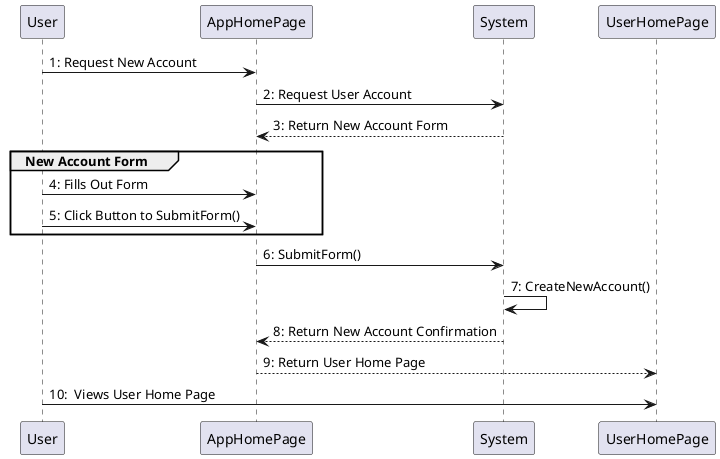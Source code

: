 @startuml
User -> AppHomePage: 1: Request New Account
AppHomePage -> System: 2: Request User Account

System --> AppHomePage: 3: Return New Account Form
group New Account Form
User -> AppHomePage: 4: Fills Out Form
User -> AppHomePage: 5: Click Button to SubmitForm()
end
AppHomePage -> System: 6: SubmitForm()

System -> System: 7: CreateNewAccount()
System --> AppHomePage: 8: Return New Account Confirmation
AppHomePage --> UserHomePage: 9: Return User Home Page
User -> UserHomePage: 10:  Views User Home Page

@enduml